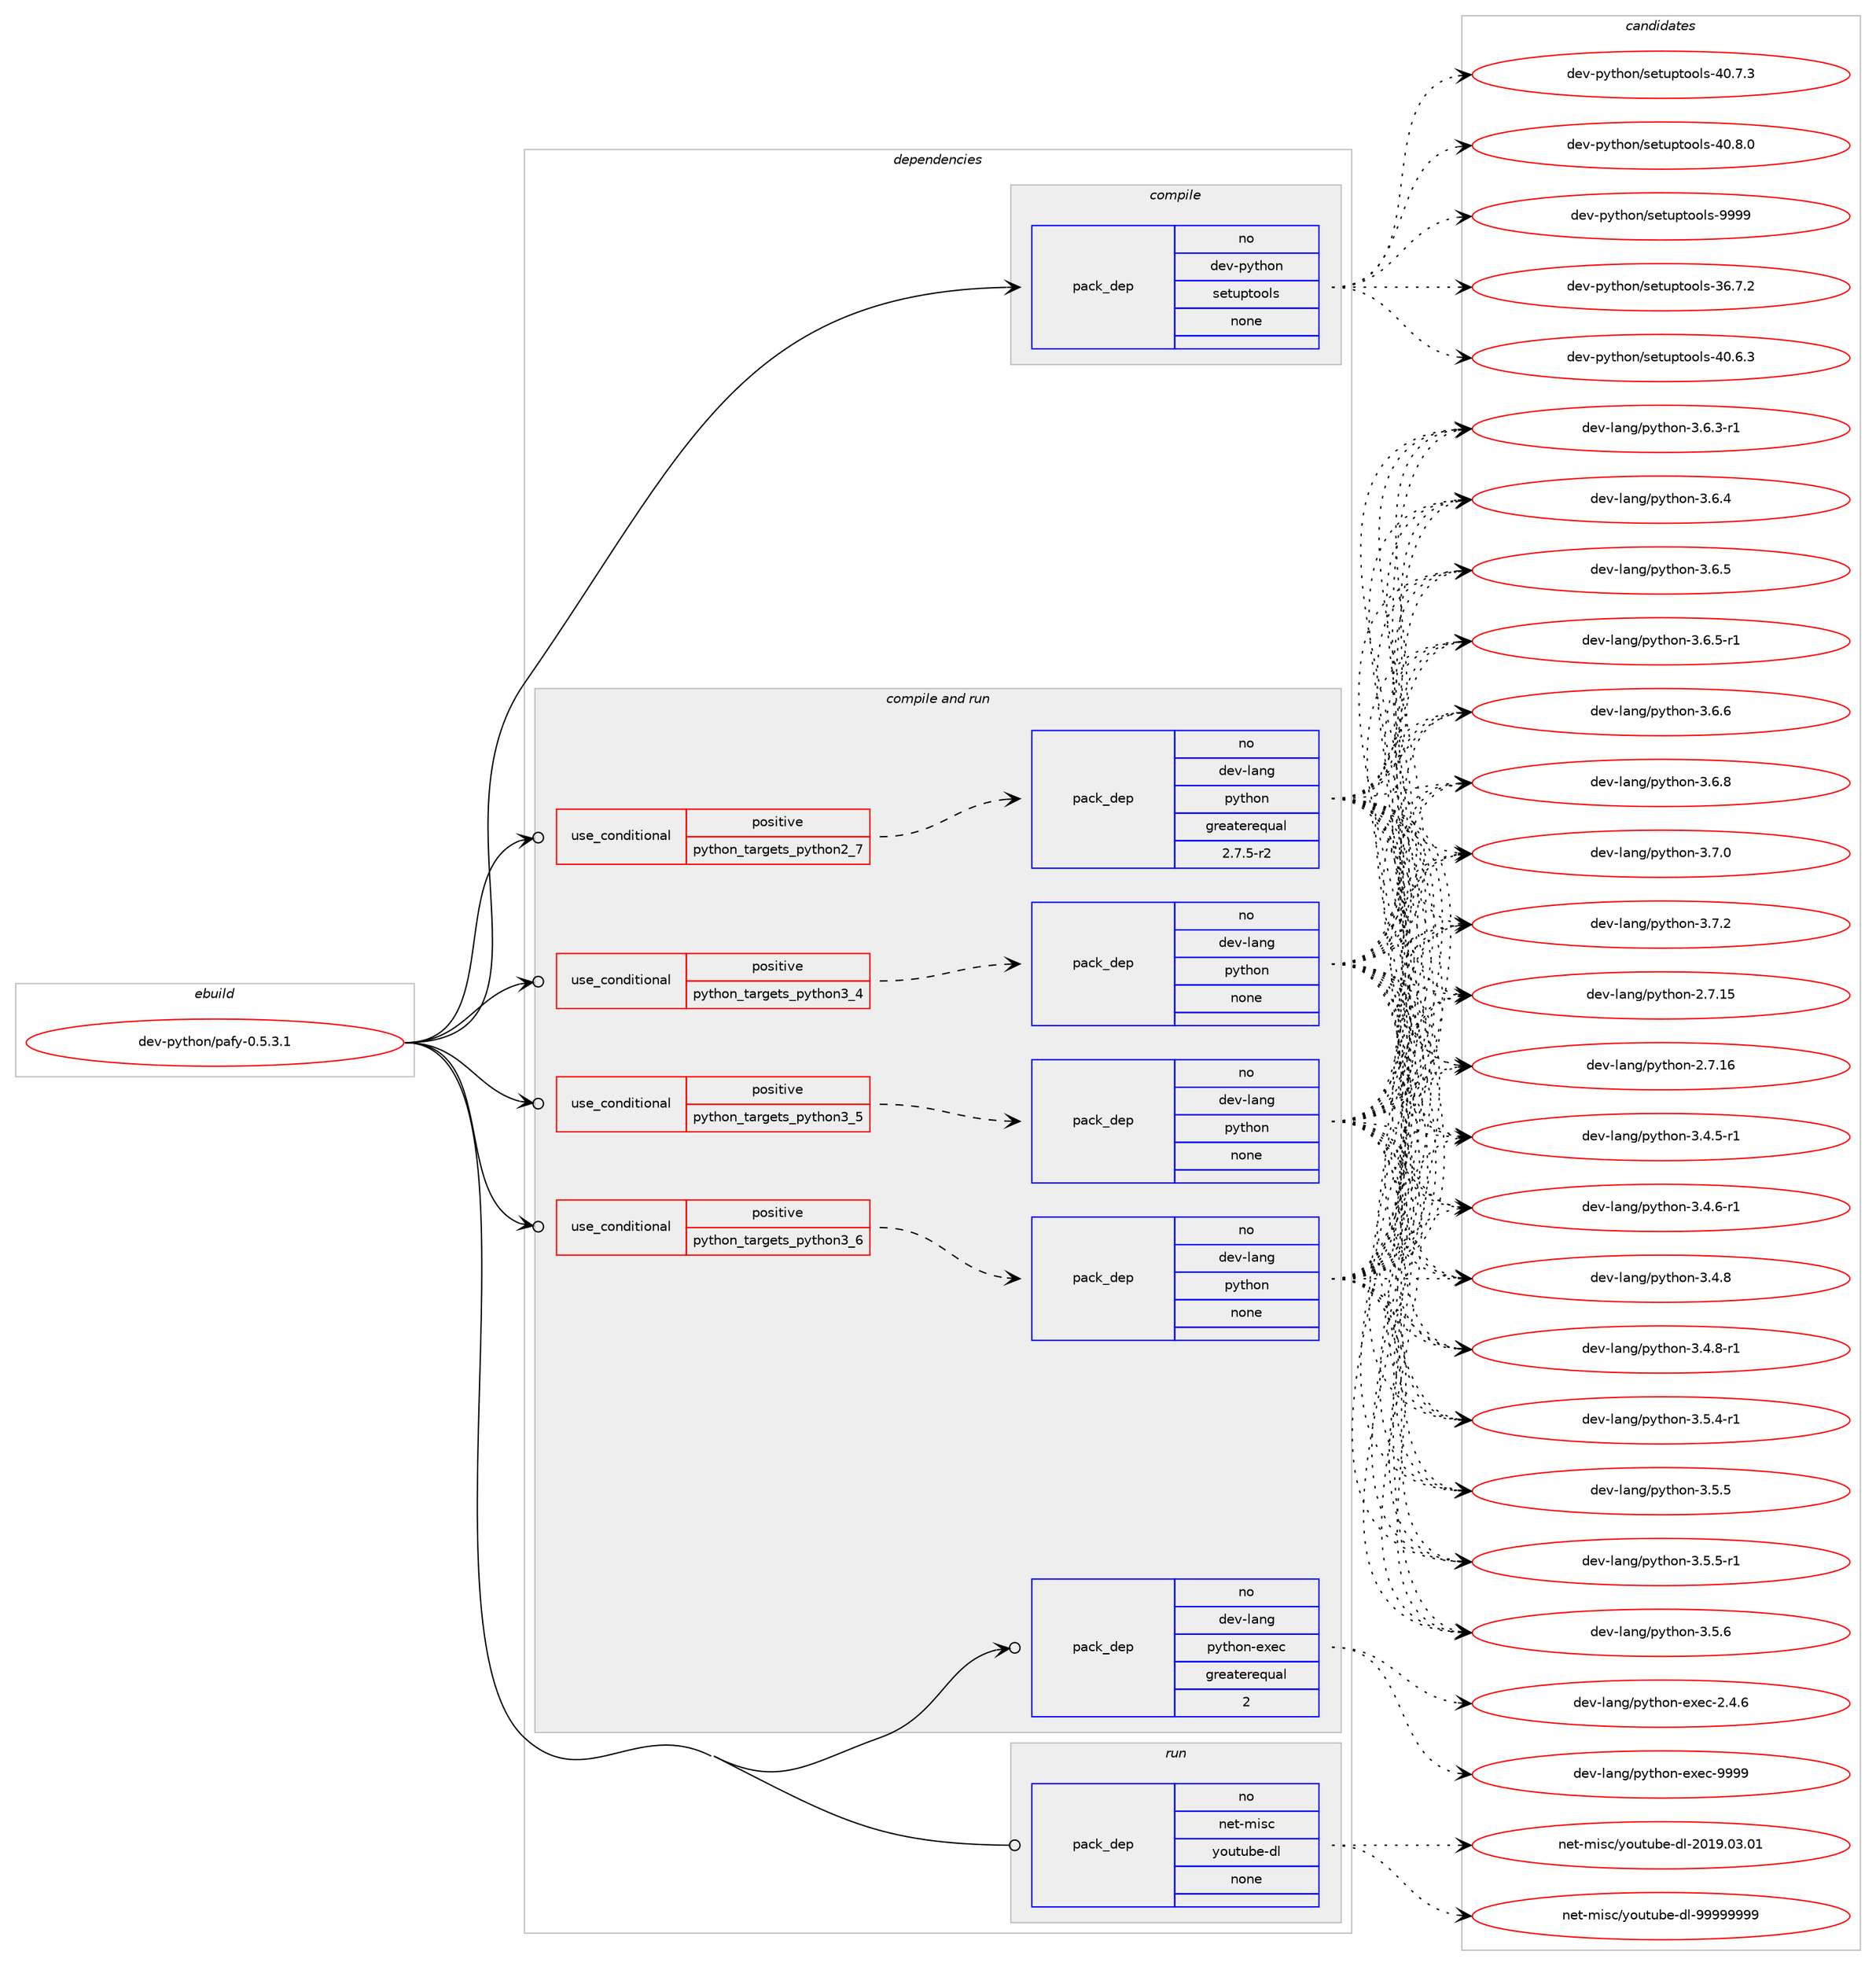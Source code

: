 digraph prolog {

# *************
# Graph options
# *************

newrank=true;
concentrate=true;
compound=true;
graph [rankdir=LR,fontname=Helvetica,fontsize=10,ranksep=1.5];#, ranksep=2.5, nodesep=0.2];
edge  [arrowhead=vee];
node  [fontname=Helvetica,fontsize=10];

# **********
# The ebuild
# **********

subgraph cluster_leftcol {
color=gray;
rank=same;
label=<<i>ebuild</i>>;
id [label="dev-python/pafy-0.5.3.1", color=red, width=4, href="../dev-python/pafy-0.5.3.1.svg"];
}

# ****************
# The dependencies
# ****************

subgraph cluster_midcol {
color=gray;
label=<<i>dependencies</i>>;
subgraph cluster_compile {
fillcolor="#eeeeee";
style=filled;
label=<<i>compile</i>>;
subgraph pack1021512 {
dependency1423680 [label=<<TABLE BORDER="0" CELLBORDER="1" CELLSPACING="0" CELLPADDING="4" WIDTH="220"><TR><TD ROWSPAN="6" CELLPADDING="30">pack_dep</TD></TR><TR><TD WIDTH="110">no</TD></TR><TR><TD>dev-python</TD></TR><TR><TD>setuptools</TD></TR><TR><TD>none</TD></TR><TR><TD></TD></TR></TABLE>>, shape=none, color=blue];
}
id:e -> dependency1423680:w [weight=20,style="solid",arrowhead="vee"];
}
subgraph cluster_compileandrun {
fillcolor="#eeeeee";
style=filled;
label=<<i>compile and run</i>>;
subgraph cond378888 {
dependency1423681 [label=<<TABLE BORDER="0" CELLBORDER="1" CELLSPACING="0" CELLPADDING="4"><TR><TD ROWSPAN="3" CELLPADDING="10">use_conditional</TD></TR><TR><TD>positive</TD></TR><TR><TD>python_targets_python2_7</TD></TR></TABLE>>, shape=none, color=red];
subgraph pack1021513 {
dependency1423682 [label=<<TABLE BORDER="0" CELLBORDER="1" CELLSPACING="0" CELLPADDING="4" WIDTH="220"><TR><TD ROWSPAN="6" CELLPADDING="30">pack_dep</TD></TR><TR><TD WIDTH="110">no</TD></TR><TR><TD>dev-lang</TD></TR><TR><TD>python</TD></TR><TR><TD>greaterequal</TD></TR><TR><TD>2.7.5-r2</TD></TR></TABLE>>, shape=none, color=blue];
}
dependency1423681:e -> dependency1423682:w [weight=20,style="dashed",arrowhead="vee"];
}
id:e -> dependency1423681:w [weight=20,style="solid",arrowhead="odotvee"];
subgraph cond378889 {
dependency1423683 [label=<<TABLE BORDER="0" CELLBORDER="1" CELLSPACING="0" CELLPADDING="4"><TR><TD ROWSPAN="3" CELLPADDING="10">use_conditional</TD></TR><TR><TD>positive</TD></TR><TR><TD>python_targets_python3_4</TD></TR></TABLE>>, shape=none, color=red];
subgraph pack1021514 {
dependency1423684 [label=<<TABLE BORDER="0" CELLBORDER="1" CELLSPACING="0" CELLPADDING="4" WIDTH="220"><TR><TD ROWSPAN="6" CELLPADDING="30">pack_dep</TD></TR><TR><TD WIDTH="110">no</TD></TR><TR><TD>dev-lang</TD></TR><TR><TD>python</TD></TR><TR><TD>none</TD></TR><TR><TD></TD></TR></TABLE>>, shape=none, color=blue];
}
dependency1423683:e -> dependency1423684:w [weight=20,style="dashed",arrowhead="vee"];
}
id:e -> dependency1423683:w [weight=20,style="solid",arrowhead="odotvee"];
subgraph cond378890 {
dependency1423685 [label=<<TABLE BORDER="0" CELLBORDER="1" CELLSPACING="0" CELLPADDING="4"><TR><TD ROWSPAN="3" CELLPADDING="10">use_conditional</TD></TR><TR><TD>positive</TD></TR><TR><TD>python_targets_python3_5</TD></TR></TABLE>>, shape=none, color=red];
subgraph pack1021515 {
dependency1423686 [label=<<TABLE BORDER="0" CELLBORDER="1" CELLSPACING="0" CELLPADDING="4" WIDTH="220"><TR><TD ROWSPAN="6" CELLPADDING="30">pack_dep</TD></TR><TR><TD WIDTH="110">no</TD></TR><TR><TD>dev-lang</TD></TR><TR><TD>python</TD></TR><TR><TD>none</TD></TR><TR><TD></TD></TR></TABLE>>, shape=none, color=blue];
}
dependency1423685:e -> dependency1423686:w [weight=20,style="dashed",arrowhead="vee"];
}
id:e -> dependency1423685:w [weight=20,style="solid",arrowhead="odotvee"];
subgraph cond378891 {
dependency1423687 [label=<<TABLE BORDER="0" CELLBORDER="1" CELLSPACING="0" CELLPADDING="4"><TR><TD ROWSPAN="3" CELLPADDING="10">use_conditional</TD></TR><TR><TD>positive</TD></TR><TR><TD>python_targets_python3_6</TD></TR></TABLE>>, shape=none, color=red];
subgraph pack1021516 {
dependency1423688 [label=<<TABLE BORDER="0" CELLBORDER="1" CELLSPACING="0" CELLPADDING="4" WIDTH="220"><TR><TD ROWSPAN="6" CELLPADDING="30">pack_dep</TD></TR><TR><TD WIDTH="110">no</TD></TR><TR><TD>dev-lang</TD></TR><TR><TD>python</TD></TR><TR><TD>none</TD></TR><TR><TD></TD></TR></TABLE>>, shape=none, color=blue];
}
dependency1423687:e -> dependency1423688:w [weight=20,style="dashed",arrowhead="vee"];
}
id:e -> dependency1423687:w [weight=20,style="solid",arrowhead="odotvee"];
subgraph pack1021517 {
dependency1423689 [label=<<TABLE BORDER="0" CELLBORDER="1" CELLSPACING="0" CELLPADDING="4" WIDTH="220"><TR><TD ROWSPAN="6" CELLPADDING="30">pack_dep</TD></TR><TR><TD WIDTH="110">no</TD></TR><TR><TD>dev-lang</TD></TR><TR><TD>python-exec</TD></TR><TR><TD>greaterequal</TD></TR><TR><TD>2</TD></TR></TABLE>>, shape=none, color=blue];
}
id:e -> dependency1423689:w [weight=20,style="solid",arrowhead="odotvee"];
}
subgraph cluster_run {
fillcolor="#eeeeee";
style=filled;
label=<<i>run</i>>;
subgraph pack1021518 {
dependency1423690 [label=<<TABLE BORDER="0" CELLBORDER="1" CELLSPACING="0" CELLPADDING="4" WIDTH="220"><TR><TD ROWSPAN="6" CELLPADDING="30">pack_dep</TD></TR><TR><TD WIDTH="110">no</TD></TR><TR><TD>net-misc</TD></TR><TR><TD>youtube-dl</TD></TR><TR><TD>none</TD></TR><TR><TD></TD></TR></TABLE>>, shape=none, color=blue];
}
id:e -> dependency1423690:w [weight=20,style="solid",arrowhead="odot"];
}
}

# **************
# The candidates
# **************

subgraph cluster_choices {
rank=same;
color=gray;
label=<<i>candidates</i>>;

subgraph choice1021512 {
color=black;
nodesep=1;
choice100101118451121211161041111104711510111611711211611111110811545515446554650 [label="dev-python/setuptools-36.7.2", color=red, width=4,href="../dev-python/setuptools-36.7.2.svg"];
choice100101118451121211161041111104711510111611711211611111110811545524846544651 [label="dev-python/setuptools-40.6.3", color=red, width=4,href="../dev-python/setuptools-40.6.3.svg"];
choice100101118451121211161041111104711510111611711211611111110811545524846554651 [label="dev-python/setuptools-40.7.3", color=red, width=4,href="../dev-python/setuptools-40.7.3.svg"];
choice100101118451121211161041111104711510111611711211611111110811545524846564648 [label="dev-python/setuptools-40.8.0", color=red, width=4,href="../dev-python/setuptools-40.8.0.svg"];
choice10010111845112121116104111110471151011161171121161111111081154557575757 [label="dev-python/setuptools-9999", color=red, width=4,href="../dev-python/setuptools-9999.svg"];
dependency1423680:e -> choice100101118451121211161041111104711510111611711211611111110811545515446554650:w [style=dotted,weight="100"];
dependency1423680:e -> choice100101118451121211161041111104711510111611711211611111110811545524846544651:w [style=dotted,weight="100"];
dependency1423680:e -> choice100101118451121211161041111104711510111611711211611111110811545524846554651:w [style=dotted,weight="100"];
dependency1423680:e -> choice100101118451121211161041111104711510111611711211611111110811545524846564648:w [style=dotted,weight="100"];
dependency1423680:e -> choice10010111845112121116104111110471151011161171121161111111081154557575757:w [style=dotted,weight="100"];
}
subgraph choice1021513 {
color=black;
nodesep=1;
choice10010111845108971101034711212111610411111045504655464953 [label="dev-lang/python-2.7.15", color=red, width=4,href="../dev-lang/python-2.7.15.svg"];
choice10010111845108971101034711212111610411111045504655464954 [label="dev-lang/python-2.7.16", color=red, width=4,href="../dev-lang/python-2.7.16.svg"];
choice1001011184510897110103471121211161041111104551465246534511449 [label="dev-lang/python-3.4.5-r1", color=red, width=4,href="../dev-lang/python-3.4.5-r1.svg"];
choice1001011184510897110103471121211161041111104551465246544511449 [label="dev-lang/python-3.4.6-r1", color=red, width=4,href="../dev-lang/python-3.4.6-r1.svg"];
choice100101118451089711010347112121116104111110455146524656 [label="dev-lang/python-3.4.8", color=red, width=4,href="../dev-lang/python-3.4.8.svg"];
choice1001011184510897110103471121211161041111104551465246564511449 [label="dev-lang/python-3.4.8-r1", color=red, width=4,href="../dev-lang/python-3.4.8-r1.svg"];
choice1001011184510897110103471121211161041111104551465346524511449 [label="dev-lang/python-3.5.4-r1", color=red, width=4,href="../dev-lang/python-3.5.4-r1.svg"];
choice100101118451089711010347112121116104111110455146534653 [label="dev-lang/python-3.5.5", color=red, width=4,href="../dev-lang/python-3.5.5.svg"];
choice1001011184510897110103471121211161041111104551465346534511449 [label="dev-lang/python-3.5.5-r1", color=red, width=4,href="../dev-lang/python-3.5.5-r1.svg"];
choice100101118451089711010347112121116104111110455146534654 [label="dev-lang/python-3.5.6", color=red, width=4,href="../dev-lang/python-3.5.6.svg"];
choice1001011184510897110103471121211161041111104551465446514511449 [label="dev-lang/python-3.6.3-r1", color=red, width=4,href="../dev-lang/python-3.6.3-r1.svg"];
choice100101118451089711010347112121116104111110455146544652 [label="dev-lang/python-3.6.4", color=red, width=4,href="../dev-lang/python-3.6.4.svg"];
choice100101118451089711010347112121116104111110455146544653 [label="dev-lang/python-3.6.5", color=red, width=4,href="../dev-lang/python-3.6.5.svg"];
choice1001011184510897110103471121211161041111104551465446534511449 [label="dev-lang/python-3.6.5-r1", color=red, width=4,href="../dev-lang/python-3.6.5-r1.svg"];
choice100101118451089711010347112121116104111110455146544654 [label="dev-lang/python-3.6.6", color=red, width=4,href="../dev-lang/python-3.6.6.svg"];
choice100101118451089711010347112121116104111110455146544656 [label="dev-lang/python-3.6.8", color=red, width=4,href="../dev-lang/python-3.6.8.svg"];
choice100101118451089711010347112121116104111110455146554648 [label="dev-lang/python-3.7.0", color=red, width=4,href="../dev-lang/python-3.7.0.svg"];
choice100101118451089711010347112121116104111110455146554650 [label="dev-lang/python-3.7.2", color=red, width=4,href="../dev-lang/python-3.7.2.svg"];
dependency1423682:e -> choice10010111845108971101034711212111610411111045504655464953:w [style=dotted,weight="100"];
dependency1423682:e -> choice10010111845108971101034711212111610411111045504655464954:w [style=dotted,weight="100"];
dependency1423682:e -> choice1001011184510897110103471121211161041111104551465246534511449:w [style=dotted,weight="100"];
dependency1423682:e -> choice1001011184510897110103471121211161041111104551465246544511449:w [style=dotted,weight="100"];
dependency1423682:e -> choice100101118451089711010347112121116104111110455146524656:w [style=dotted,weight="100"];
dependency1423682:e -> choice1001011184510897110103471121211161041111104551465246564511449:w [style=dotted,weight="100"];
dependency1423682:e -> choice1001011184510897110103471121211161041111104551465346524511449:w [style=dotted,weight="100"];
dependency1423682:e -> choice100101118451089711010347112121116104111110455146534653:w [style=dotted,weight="100"];
dependency1423682:e -> choice1001011184510897110103471121211161041111104551465346534511449:w [style=dotted,weight="100"];
dependency1423682:e -> choice100101118451089711010347112121116104111110455146534654:w [style=dotted,weight="100"];
dependency1423682:e -> choice1001011184510897110103471121211161041111104551465446514511449:w [style=dotted,weight="100"];
dependency1423682:e -> choice100101118451089711010347112121116104111110455146544652:w [style=dotted,weight="100"];
dependency1423682:e -> choice100101118451089711010347112121116104111110455146544653:w [style=dotted,weight="100"];
dependency1423682:e -> choice1001011184510897110103471121211161041111104551465446534511449:w [style=dotted,weight="100"];
dependency1423682:e -> choice100101118451089711010347112121116104111110455146544654:w [style=dotted,weight="100"];
dependency1423682:e -> choice100101118451089711010347112121116104111110455146544656:w [style=dotted,weight="100"];
dependency1423682:e -> choice100101118451089711010347112121116104111110455146554648:w [style=dotted,weight="100"];
dependency1423682:e -> choice100101118451089711010347112121116104111110455146554650:w [style=dotted,weight="100"];
}
subgraph choice1021514 {
color=black;
nodesep=1;
choice10010111845108971101034711212111610411111045504655464953 [label="dev-lang/python-2.7.15", color=red, width=4,href="../dev-lang/python-2.7.15.svg"];
choice10010111845108971101034711212111610411111045504655464954 [label="dev-lang/python-2.7.16", color=red, width=4,href="../dev-lang/python-2.7.16.svg"];
choice1001011184510897110103471121211161041111104551465246534511449 [label="dev-lang/python-3.4.5-r1", color=red, width=4,href="../dev-lang/python-3.4.5-r1.svg"];
choice1001011184510897110103471121211161041111104551465246544511449 [label="dev-lang/python-3.4.6-r1", color=red, width=4,href="../dev-lang/python-3.4.6-r1.svg"];
choice100101118451089711010347112121116104111110455146524656 [label="dev-lang/python-3.4.8", color=red, width=4,href="../dev-lang/python-3.4.8.svg"];
choice1001011184510897110103471121211161041111104551465246564511449 [label="dev-lang/python-3.4.8-r1", color=red, width=4,href="../dev-lang/python-3.4.8-r1.svg"];
choice1001011184510897110103471121211161041111104551465346524511449 [label="dev-lang/python-3.5.4-r1", color=red, width=4,href="../dev-lang/python-3.5.4-r1.svg"];
choice100101118451089711010347112121116104111110455146534653 [label="dev-lang/python-3.5.5", color=red, width=4,href="../dev-lang/python-3.5.5.svg"];
choice1001011184510897110103471121211161041111104551465346534511449 [label="dev-lang/python-3.5.5-r1", color=red, width=4,href="../dev-lang/python-3.5.5-r1.svg"];
choice100101118451089711010347112121116104111110455146534654 [label="dev-lang/python-3.5.6", color=red, width=4,href="../dev-lang/python-3.5.6.svg"];
choice1001011184510897110103471121211161041111104551465446514511449 [label="dev-lang/python-3.6.3-r1", color=red, width=4,href="../dev-lang/python-3.6.3-r1.svg"];
choice100101118451089711010347112121116104111110455146544652 [label="dev-lang/python-3.6.4", color=red, width=4,href="../dev-lang/python-3.6.4.svg"];
choice100101118451089711010347112121116104111110455146544653 [label="dev-lang/python-3.6.5", color=red, width=4,href="../dev-lang/python-3.6.5.svg"];
choice1001011184510897110103471121211161041111104551465446534511449 [label="dev-lang/python-3.6.5-r1", color=red, width=4,href="../dev-lang/python-3.6.5-r1.svg"];
choice100101118451089711010347112121116104111110455146544654 [label="dev-lang/python-3.6.6", color=red, width=4,href="../dev-lang/python-3.6.6.svg"];
choice100101118451089711010347112121116104111110455146544656 [label="dev-lang/python-3.6.8", color=red, width=4,href="../dev-lang/python-3.6.8.svg"];
choice100101118451089711010347112121116104111110455146554648 [label="dev-lang/python-3.7.0", color=red, width=4,href="../dev-lang/python-3.7.0.svg"];
choice100101118451089711010347112121116104111110455146554650 [label="dev-lang/python-3.7.2", color=red, width=4,href="../dev-lang/python-3.7.2.svg"];
dependency1423684:e -> choice10010111845108971101034711212111610411111045504655464953:w [style=dotted,weight="100"];
dependency1423684:e -> choice10010111845108971101034711212111610411111045504655464954:w [style=dotted,weight="100"];
dependency1423684:e -> choice1001011184510897110103471121211161041111104551465246534511449:w [style=dotted,weight="100"];
dependency1423684:e -> choice1001011184510897110103471121211161041111104551465246544511449:w [style=dotted,weight="100"];
dependency1423684:e -> choice100101118451089711010347112121116104111110455146524656:w [style=dotted,weight="100"];
dependency1423684:e -> choice1001011184510897110103471121211161041111104551465246564511449:w [style=dotted,weight="100"];
dependency1423684:e -> choice1001011184510897110103471121211161041111104551465346524511449:w [style=dotted,weight="100"];
dependency1423684:e -> choice100101118451089711010347112121116104111110455146534653:w [style=dotted,weight="100"];
dependency1423684:e -> choice1001011184510897110103471121211161041111104551465346534511449:w [style=dotted,weight="100"];
dependency1423684:e -> choice100101118451089711010347112121116104111110455146534654:w [style=dotted,weight="100"];
dependency1423684:e -> choice1001011184510897110103471121211161041111104551465446514511449:w [style=dotted,weight="100"];
dependency1423684:e -> choice100101118451089711010347112121116104111110455146544652:w [style=dotted,weight="100"];
dependency1423684:e -> choice100101118451089711010347112121116104111110455146544653:w [style=dotted,weight="100"];
dependency1423684:e -> choice1001011184510897110103471121211161041111104551465446534511449:w [style=dotted,weight="100"];
dependency1423684:e -> choice100101118451089711010347112121116104111110455146544654:w [style=dotted,weight="100"];
dependency1423684:e -> choice100101118451089711010347112121116104111110455146544656:w [style=dotted,weight="100"];
dependency1423684:e -> choice100101118451089711010347112121116104111110455146554648:w [style=dotted,weight="100"];
dependency1423684:e -> choice100101118451089711010347112121116104111110455146554650:w [style=dotted,weight="100"];
}
subgraph choice1021515 {
color=black;
nodesep=1;
choice10010111845108971101034711212111610411111045504655464953 [label="dev-lang/python-2.7.15", color=red, width=4,href="../dev-lang/python-2.7.15.svg"];
choice10010111845108971101034711212111610411111045504655464954 [label="dev-lang/python-2.7.16", color=red, width=4,href="../dev-lang/python-2.7.16.svg"];
choice1001011184510897110103471121211161041111104551465246534511449 [label="dev-lang/python-3.4.5-r1", color=red, width=4,href="../dev-lang/python-3.4.5-r1.svg"];
choice1001011184510897110103471121211161041111104551465246544511449 [label="dev-lang/python-3.4.6-r1", color=red, width=4,href="../dev-lang/python-3.4.6-r1.svg"];
choice100101118451089711010347112121116104111110455146524656 [label="dev-lang/python-3.4.8", color=red, width=4,href="../dev-lang/python-3.4.8.svg"];
choice1001011184510897110103471121211161041111104551465246564511449 [label="dev-lang/python-3.4.8-r1", color=red, width=4,href="../dev-lang/python-3.4.8-r1.svg"];
choice1001011184510897110103471121211161041111104551465346524511449 [label="dev-lang/python-3.5.4-r1", color=red, width=4,href="../dev-lang/python-3.5.4-r1.svg"];
choice100101118451089711010347112121116104111110455146534653 [label="dev-lang/python-3.5.5", color=red, width=4,href="../dev-lang/python-3.5.5.svg"];
choice1001011184510897110103471121211161041111104551465346534511449 [label="dev-lang/python-3.5.5-r1", color=red, width=4,href="../dev-lang/python-3.5.5-r1.svg"];
choice100101118451089711010347112121116104111110455146534654 [label="dev-lang/python-3.5.6", color=red, width=4,href="../dev-lang/python-3.5.6.svg"];
choice1001011184510897110103471121211161041111104551465446514511449 [label="dev-lang/python-3.6.3-r1", color=red, width=4,href="../dev-lang/python-3.6.3-r1.svg"];
choice100101118451089711010347112121116104111110455146544652 [label="dev-lang/python-3.6.4", color=red, width=4,href="../dev-lang/python-3.6.4.svg"];
choice100101118451089711010347112121116104111110455146544653 [label="dev-lang/python-3.6.5", color=red, width=4,href="../dev-lang/python-3.6.5.svg"];
choice1001011184510897110103471121211161041111104551465446534511449 [label="dev-lang/python-3.6.5-r1", color=red, width=4,href="../dev-lang/python-3.6.5-r1.svg"];
choice100101118451089711010347112121116104111110455146544654 [label="dev-lang/python-3.6.6", color=red, width=4,href="../dev-lang/python-3.6.6.svg"];
choice100101118451089711010347112121116104111110455146544656 [label="dev-lang/python-3.6.8", color=red, width=4,href="../dev-lang/python-3.6.8.svg"];
choice100101118451089711010347112121116104111110455146554648 [label="dev-lang/python-3.7.0", color=red, width=4,href="../dev-lang/python-3.7.0.svg"];
choice100101118451089711010347112121116104111110455146554650 [label="dev-lang/python-3.7.2", color=red, width=4,href="../dev-lang/python-3.7.2.svg"];
dependency1423686:e -> choice10010111845108971101034711212111610411111045504655464953:w [style=dotted,weight="100"];
dependency1423686:e -> choice10010111845108971101034711212111610411111045504655464954:w [style=dotted,weight="100"];
dependency1423686:e -> choice1001011184510897110103471121211161041111104551465246534511449:w [style=dotted,weight="100"];
dependency1423686:e -> choice1001011184510897110103471121211161041111104551465246544511449:w [style=dotted,weight="100"];
dependency1423686:e -> choice100101118451089711010347112121116104111110455146524656:w [style=dotted,weight="100"];
dependency1423686:e -> choice1001011184510897110103471121211161041111104551465246564511449:w [style=dotted,weight="100"];
dependency1423686:e -> choice1001011184510897110103471121211161041111104551465346524511449:w [style=dotted,weight="100"];
dependency1423686:e -> choice100101118451089711010347112121116104111110455146534653:w [style=dotted,weight="100"];
dependency1423686:e -> choice1001011184510897110103471121211161041111104551465346534511449:w [style=dotted,weight="100"];
dependency1423686:e -> choice100101118451089711010347112121116104111110455146534654:w [style=dotted,weight="100"];
dependency1423686:e -> choice1001011184510897110103471121211161041111104551465446514511449:w [style=dotted,weight="100"];
dependency1423686:e -> choice100101118451089711010347112121116104111110455146544652:w [style=dotted,weight="100"];
dependency1423686:e -> choice100101118451089711010347112121116104111110455146544653:w [style=dotted,weight="100"];
dependency1423686:e -> choice1001011184510897110103471121211161041111104551465446534511449:w [style=dotted,weight="100"];
dependency1423686:e -> choice100101118451089711010347112121116104111110455146544654:w [style=dotted,weight="100"];
dependency1423686:e -> choice100101118451089711010347112121116104111110455146544656:w [style=dotted,weight="100"];
dependency1423686:e -> choice100101118451089711010347112121116104111110455146554648:w [style=dotted,weight="100"];
dependency1423686:e -> choice100101118451089711010347112121116104111110455146554650:w [style=dotted,weight="100"];
}
subgraph choice1021516 {
color=black;
nodesep=1;
choice10010111845108971101034711212111610411111045504655464953 [label="dev-lang/python-2.7.15", color=red, width=4,href="../dev-lang/python-2.7.15.svg"];
choice10010111845108971101034711212111610411111045504655464954 [label="dev-lang/python-2.7.16", color=red, width=4,href="../dev-lang/python-2.7.16.svg"];
choice1001011184510897110103471121211161041111104551465246534511449 [label="dev-lang/python-3.4.5-r1", color=red, width=4,href="../dev-lang/python-3.4.5-r1.svg"];
choice1001011184510897110103471121211161041111104551465246544511449 [label="dev-lang/python-3.4.6-r1", color=red, width=4,href="../dev-lang/python-3.4.6-r1.svg"];
choice100101118451089711010347112121116104111110455146524656 [label="dev-lang/python-3.4.8", color=red, width=4,href="../dev-lang/python-3.4.8.svg"];
choice1001011184510897110103471121211161041111104551465246564511449 [label="dev-lang/python-3.4.8-r1", color=red, width=4,href="../dev-lang/python-3.4.8-r1.svg"];
choice1001011184510897110103471121211161041111104551465346524511449 [label="dev-lang/python-3.5.4-r1", color=red, width=4,href="../dev-lang/python-3.5.4-r1.svg"];
choice100101118451089711010347112121116104111110455146534653 [label="dev-lang/python-3.5.5", color=red, width=4,href="../dev-lang/python-3.5.5.svg"];
choice1001011184510897110103471121211161041111104551465346534511449 [label="dev-lang/python-3.5.5-r1", color=red, width=4,href="../dev-lang/python-3.5.5-r1.svg"];
choice100101118451089711010347112121116104111110455146534654 [label="dev-lang/python-3.5.6", color=red, width=4,href="../dev-lang/python-3.5.6.svg"];
choice1001011184510897110103471121211161041111104551465446514511449 [label="dev-lang/python-3.6.3-r1", color=red, width=4,href="../dev-lang/python-3.6.3-r1.svg"];
choice100101118451089711010347112121116104111110455146544652 [label="dev-lang/python-3.6.4", color=red, width=4,href="../dev-lang/python-3.6.4.svg"];
choice100101118451089711010347112121116104111110455146544653 [label="dev-lang/python-3.6.5", color=red, width=4,href="../dev-lang/python-3.6.5.svg"];
choice1001011184510897110103471121211161041111104551465446534511449 [label="dev-lang/python-3.6.5-r1", color=red, width=4,href="../dev-lang/python-3.6.5-r1.svg"];
choice100101118451089711010347112121116104111110455146544654 [label="dev-lang/python-3.6.6", color=red, width=4,href="../dev-lang/python-3.6.6.svg"];
choice100101118451089711010347112121116104111110455146544656 [label="dev-lang/python-3.6.8", color=red, width=4,href="../dev-lang/python-3.6.8.svg"];
choice100101118451089711010347112121116104111110455146554648 [label="dev-lang/python-3.7.0", color=red, width=4,href="../dev-lang/python-3.7.0.svg"];
choice100101118451089711010347112121116104111110455146554650 [label="dev-lang/python-3.7.2", color=red, width=4,href="../dev-lang/python-3.7.2.svg"];
dependency1423688:e -> choice10010111845108971101034711212111610411111045504655464953:w [style=dotted,weight="100"];
dependency1423688:e -> choice10010111845108971101034711212111610411111045504655464954:w [style=dotted,weight="100"];
dependency1423688:e -> choice1001011184510897110103471121211161041111104551465246534511449:w [style=dotted,weight="100"];
dependency1423688:e -> choice1001011184510897110103471121211161041111104551465246544511449:w [style=dotted,weight="100"];
dependency1423688:e -> choice100101118451089711010347112121116104111110455146524656:w [style=dotted,weight="100"];
dependency1423688:e -> choice1001011184510897110103471121211161041111104551465246564511449:w [style=dotted,weight="100"];
dependency1423688:e -> choice1001011184510897110103471121211161041111104551465346524511449:w [style=dotted,weight="100"];
dependency1423688:e -> choice100101118451089711010347112121116104111110455146534653:w [style=dotted,weight="100"];
dependency1423688:e -> choice1001011184510897110103471121211161041111104551465346534511449:w [style=dotted,weight="100"];
dependency1423688:e -> choice100101118451089711010347112121116104111110455146534654:w [style=dotted,weight="100"];
dependency1423688:e -> choice1001011184510897110103471121211161041111104551465446514511449:w [style=dotted,weight="100"];
dependency1423688:e -> choice100101118451089711010347112121116104111110455146544652:w [style=dotted,weight="100"];
dependency1423688:e -> choice100101118451089711010347112121116104111110455146544653:w [style=dotted,weight="100"];
dependency1423688:e -> choice1001011184510897110103471121211161041111104551465446534511449:w [style=dotted,weight="100"];
dependency1423688:e -> choice100101118451089711010347112121116104111110455146544654:w [style=dotted,weight="100"];
dependency1423688:e -> choice100101118451089711010347112121116104111110455146544656:w [style=dotted,weight="100"];
dependency1423688:e -> choice100101118451089711010347112121116104111110455146554648:w [style=dotted,weight="100"];
dependency1423688:e -> choice100101118451089711010347112121116104111110455146554650:w [style=dotted,weight="100"];
}
subgraph choice1021517 {
color=black;
nodesep=1;
choice1001011184510897110103471121211161041111104510112010199455046524654 [label="dev-lang/python-exec-2.4.6", color=red, width=4,href="../dev-lang/python-exec-2.4.6.svg"];
choice10010111845108971101034711212111610411111045101120101994557575757 [label="dev-lang/python-exec-9999", color=red, width=4,href="../dev-lang/python-exec-9999.svg"];
dependency1423689:e -> choice1001011184510897110103471121211161041111104510112010199455046524654:w [style=dotted,weight="100"];
dependency1423689:e -> choice10010111845108971101034711212111610411111045101120101994557575757:w [style=dotted,weight="100"];
}
subgraph choice1021518 {
color=black;
nodesep=1;
choice11010111645109105115994712111111711611798101451001084550484957464851464849 [label="net-misc/youtube-dl-2019.03.01", color=red, width=4,href="../net-misc/youtube-dl-2019.03.01.svg"];
choice1101011164510910511599471211111171161179810145100108455757575757575757 [label="net-misc/youtube-dl-99999999", color=red, width=4,href="../net-misc/youtube-dl-99999999.svg"];
dependency1423690:e -> choice11010111645109105115994712111111711611798101451001084550484957464851464849:w [style=dotted,weight="100"];
dependency1423690:e -> choice1101011164510910511599471211111171161179810145100108455757575757575757:w [style=dotted,weight="100"];
}
}

}
